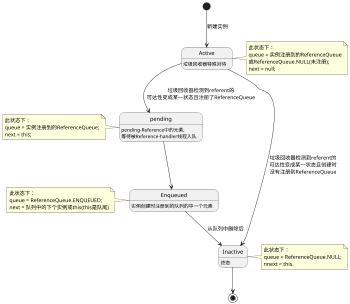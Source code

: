 @startuml
scale 350 width
[*] --> Active: 新建实例
Active:  垃圾回收器特殊对待
Active --> pending: 垃圾回收器检测到referent的\n可达性变成某一状态且注册了ReferenceQueue
Active --> Inactive: 垃圾回收器检测到referent的\n可达性变成某一状态且创建时\n没有注册到ReferenceQueue
pending --> Enqueued
pending: pending-Reference中的元素,\n等待被Reference-handler线程入队
Enqueued --> Inactive: 从队列中删除后
Enqueued: 实例创建时注册到的队列的中一个元素
Inactive --> [*]
Inactive: 终态

note right of Active: 此状态下：\nqueue = 实例注册到的ReferenceQueue\n或ReferenceQueue.NULL(未注册);\nnext = null;
note left of pending: 此状态下：\nqueue = 实例注册到的ReferenceQueue;\nnext = this;
note left of Enqueued: 此状态下：\nqueue = ReferenceQueue.ENQUEUED;\nnext = 队列中的下个实例或this(this是队尾)
note right of Inactive: 此状态下：\nqueue = ReferenceQueue.NULL;\nnnext = this.

@enduml